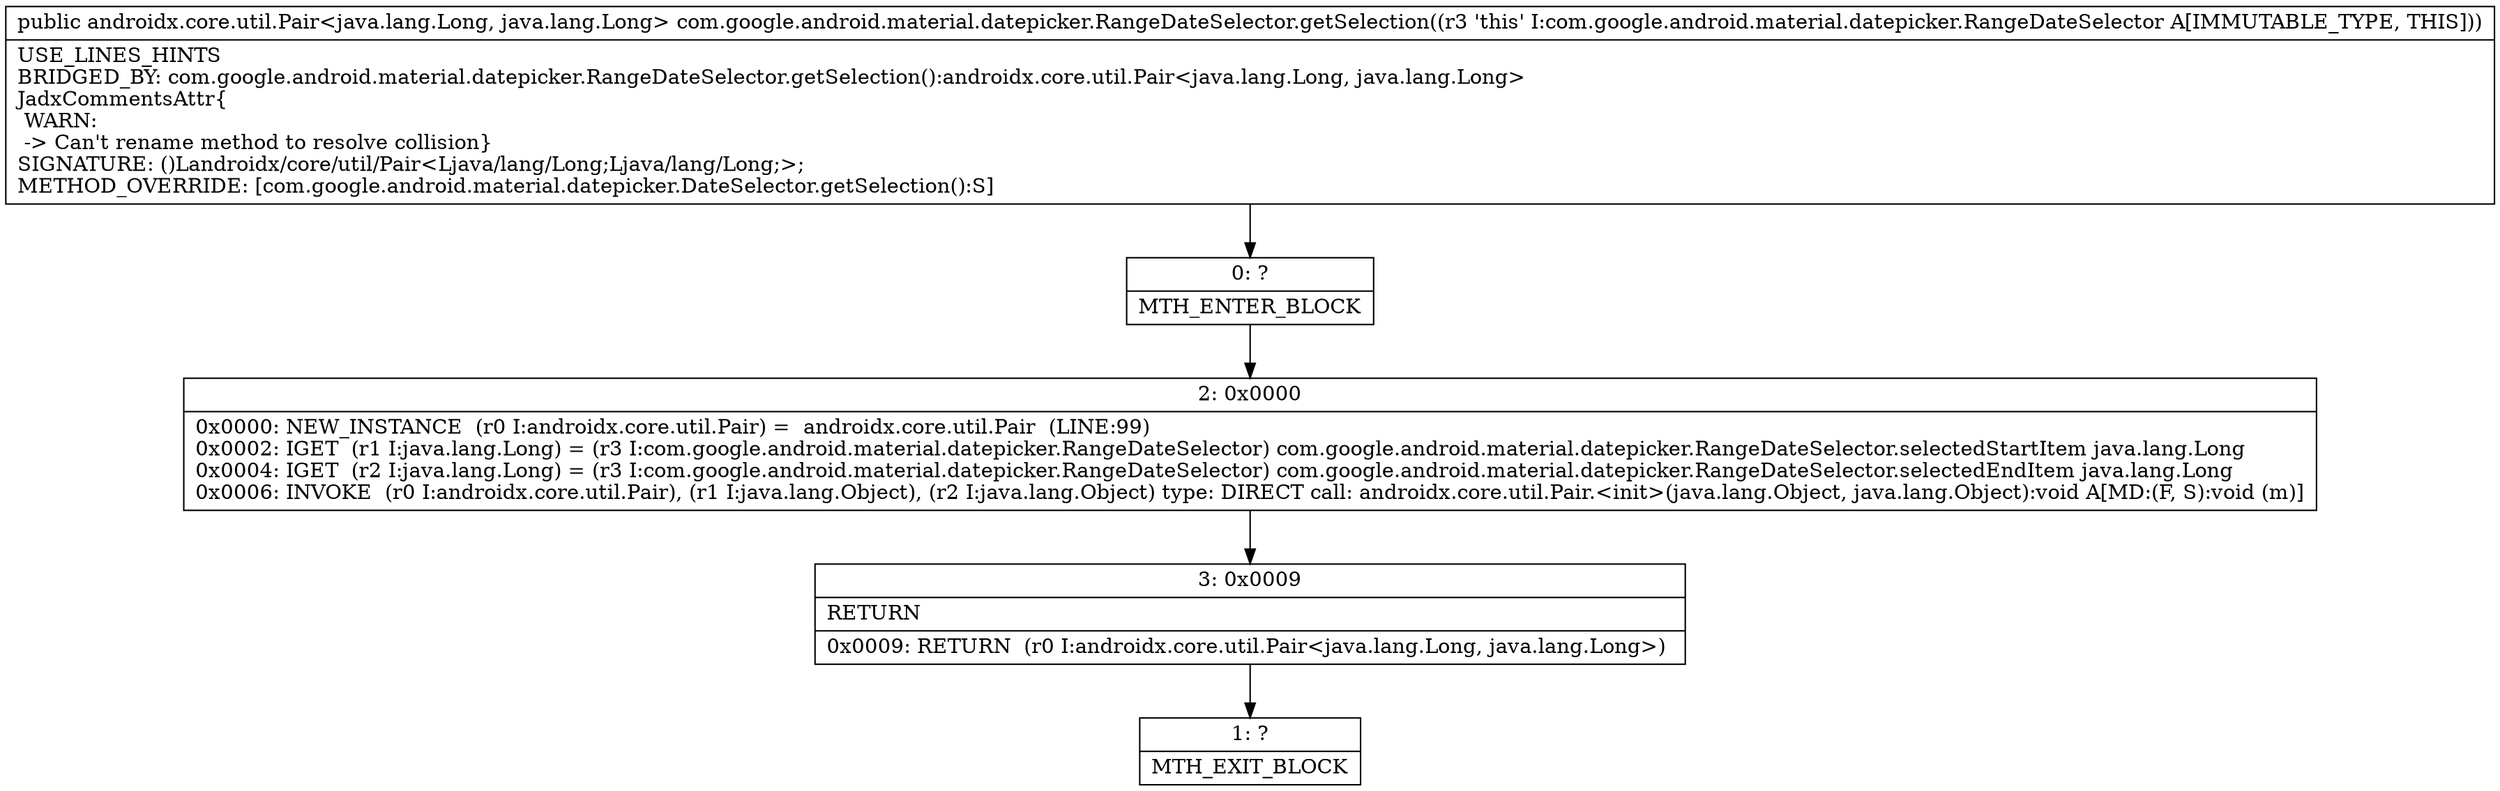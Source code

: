digraph "CFG forcom.google.android.material.datepicker.RangeDateSelector.getSelection()Landroidx\/core\/util\/Pair;" {
Node_0 [shape=record,label="{0\:\ ?|MTH_ENTER_BLOCK\l}"];
Node_2 [shape=record,label="{2\:\ 0x0000|0x0000: NEW_INSTANCE  (r0 I:androidx.core.util.Pair) =  androidx.core.util.Pair  (LINE:99)\l0x0002: IGET  (r1 I:java.lang.Long) = (r3 I:com.google.android.material.datepicker.RangeDateSelector) com.google.android.material.datepicker.RangeDateSelector.selectedStartItem java.lang.Long \l0x0004: IGET  (r2 I:java.lang.Long) = (r3 I:com.google.android.material.datepicker.RangeDateSelector) com.google.android.material.datepicker.RangeDateSelector.selectedEndItem java.lang.Long \l0x0006: INVOKE  (r0 I:androidx.core.util.Pair), (r1 I:java.lang.Object), (r2 I:java.lang.Object) type: DIRECT call: androidx.core.util.Pair.\<init\>(java.lang.Object, java.lang.Object):void A[MD:(F, S):void (m)]\l}"];
Node_3 [shape=record,label="{3\:\ 0x0009|RETURN\l|0x0009: RETURN  (r0 I:androidx.core.util.Pair\<java.lang.Long, java.lang.Long\>) \l}"];
Node_1 [shape=record,label="{1\:\ ?|MTH_EXIT_BLOCK\l}"];
MethodNode[shape=record,label="{public androidx.core.util.Pair\<java.lang.Long, java.lang.Long\> com.google.android.material.datepicker.RangeDateSelector.getSelection((r3 'this' I:com.google.android.material.datepicker.RangeDateSelector A[IMMUTABLE_TYPE, THIS]))  | USE_LINES_HINTS\lBRIDGED_BY: com.google.android.material.datepicker.RangeDateSelector.getSelection():androidx.core.util.Pair\<java.lang.Long, java.lang.Long\>\lJadxCommentsAttr\{\l WARN: \l \-\> Can't rename method to resolve collision\}\lSIGNATURE: ()Landroidx\/core\/util\/Pair\<Ljava\/lang\/Long;Ljava\/lang\/Long;\>;\lMETHOD_OVERRIDE: [com.google.android.material.datepicker.DateSelector.getSelection():S]\l}"];
MethodNode -> Node_0;Node_0 -> Node_2;
Node_2 -> Node_3;
Node_3 -> Node_1;
}


